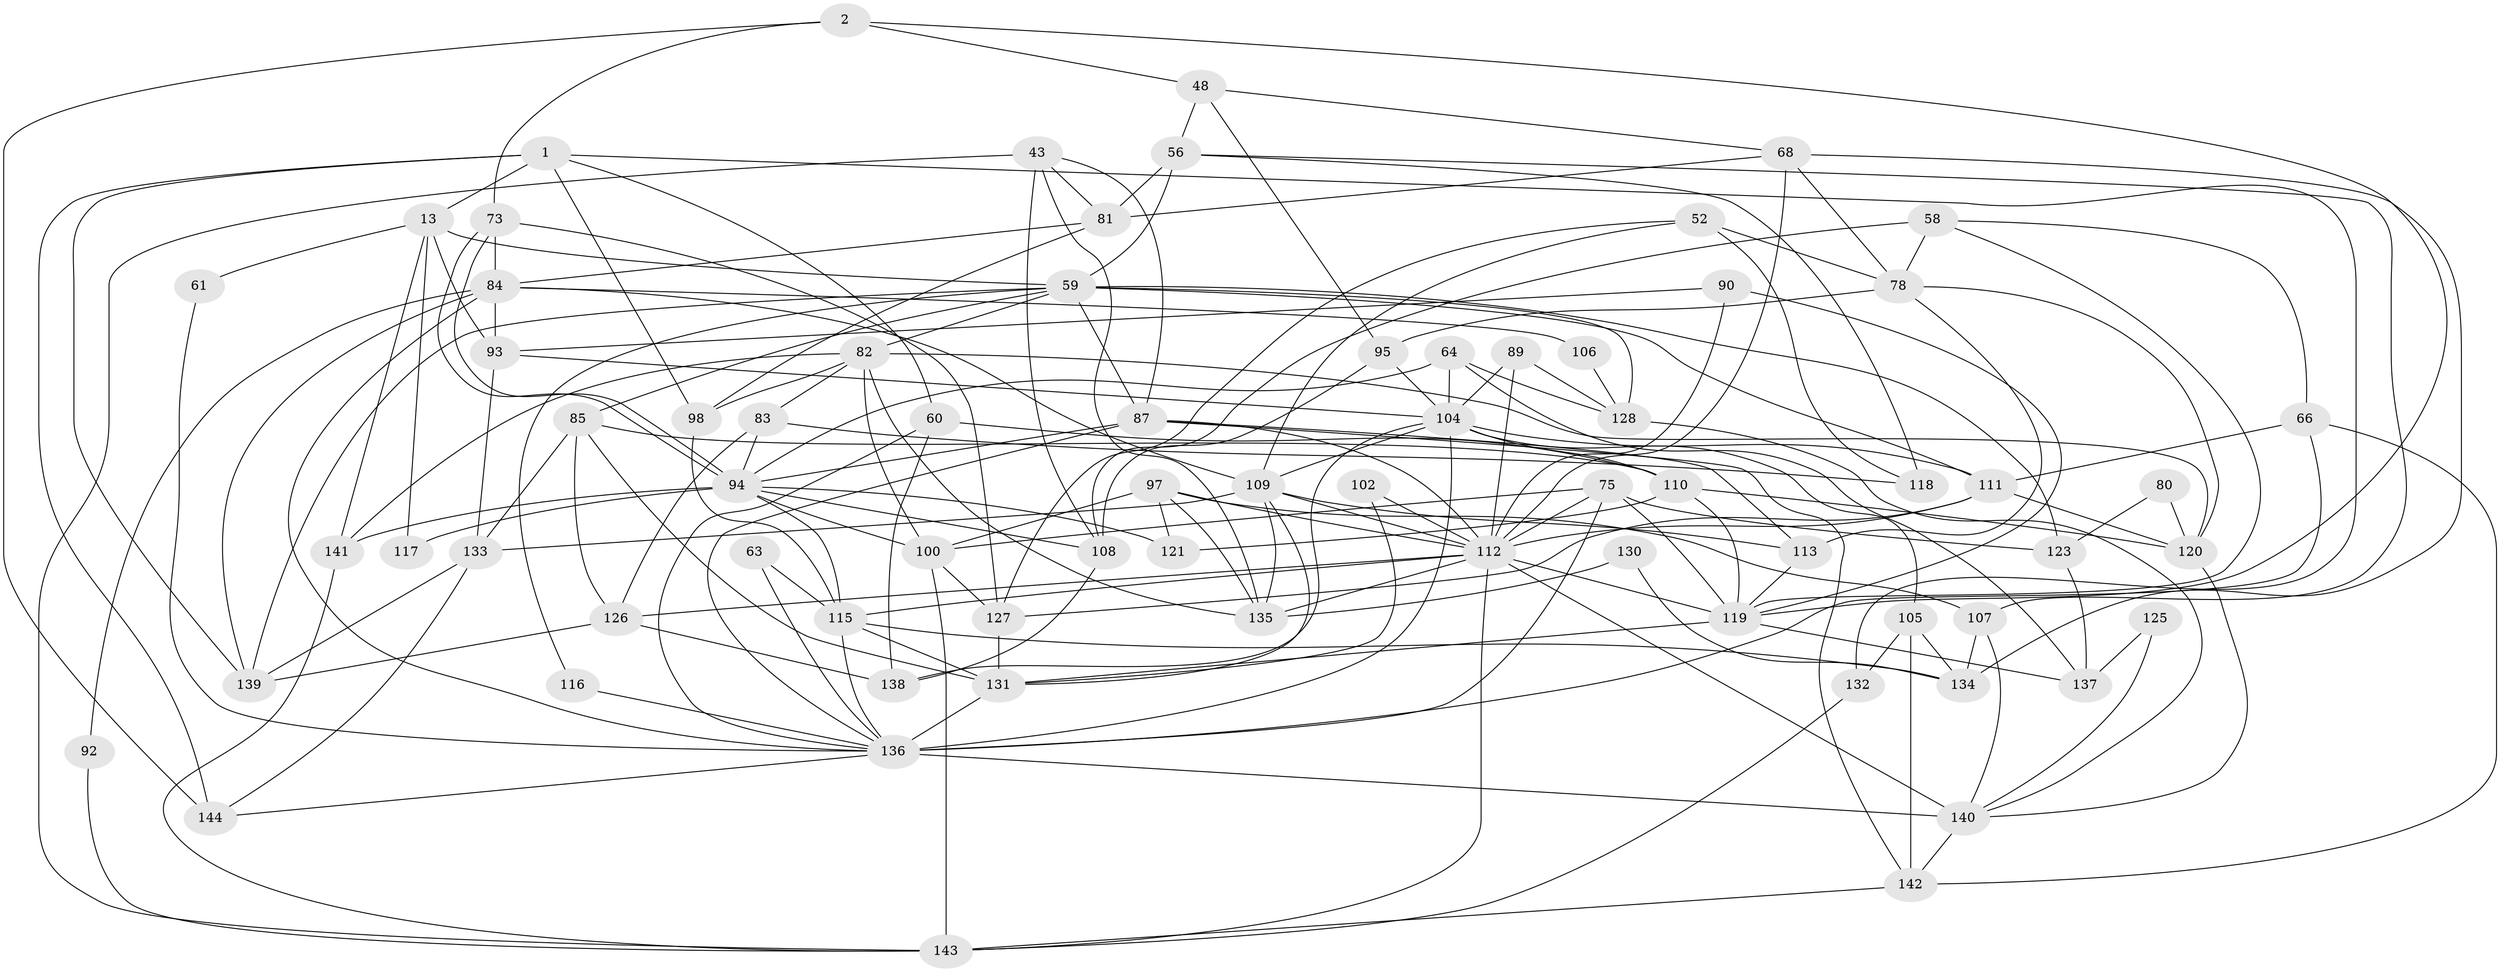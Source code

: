 // original degree distribution, {7: 0.04861111111111111, 4: 0.3819444444444444, 6: 0.08333333333333333, 3: 0.24305555555555555, 5: 0.125, 2: 0.1111111111111111, 8: 0.006944444444444444}
// Generated by graph-tools (version 1.1) at 2025/51/03/09/25 04:51:30]
// undirected, 72 vertices, 183 edges
graph export_dot {
graph [start="1"]
  node [color=gray90,style=filled];
  1;
  2;
  13;
  43;
  48;
  52 [super="+33"];
  56 [super="+42"];
  58;
  59 [super="+20+32"];
  60;
  61;
  63;
  64;
  66;
  68 [super="+31"];
  73;
  75 [super="+14"];
  78 [super="+9"];
  80;
  81 [super="+25"];
  82 [super="+45"];
  83;
  84 [super="+19+50"];
  85 [super="+55"];
  87 [super="+39+74"];
  89;
  90;
  92;
  93 [super="+10"];
  94 [super="+70+91"];
  95;
  97 [super="+71"];
  98 [super="+41"];
  100 [super="+37"];
  102;
  104 [super="+24+79+96"];
  105;
  106;
  107;
  108;
  109 [super="+65"];
  110 [super="+34"];
  111 [super="+62"];
  112 [super="+26+103"];
  113 [super="+17+77"];
  115 [super="+49+114"];
  116;
  117;
  118;
  119 [super="+21+47"];
  120 [super="+101"];
  121;
  123;
  125;
  126 [super="+28"];
  127 [super="+3"];
  128 [super="+35"];
  130;
  131 [super="+124"];
  132;
  133 [super="+36"];
  134 [super="+30"];
  135;
  136 [super="+40+88"];
  137;
  138;
  139;
  140 [super="+46+122"];
  141;
  142 [super="+51"];
  143 [super="+129+76"];
  144 [super="+99"];
  1 -- 60;
  1 -- 13;
  1 -- 98;
  1 -- 132;
  1 -- 139;
  1 -- 144 [weight=2];
  2 -- 48;
  2 -- 73;
  2 -- 144;
  2 -- 119;
  13 -- 93 [weight=2];
  13 -- 61;
  13 -- 117;
  13 -- 141;
  13 -- 59;
  43 -- 143 [weight=2];
  43 -- 108;
  43 -- 135;
  43 -- 81;
  43 -- 87;
  48 -- 95;
  48 -- 56;
  48 -- 68;
  52 -- 78;
  52 -- 118 [weight=2];
  52 -- 109;
  52 -- 127;
  56 -- 118 [weight=2];
  56 -- 81;
  56 -- 107;
  56 -- 59;
  58 -- 66;
  58 -- 108;
  58 -- 78;
  58 -- 119;
  59 -- 87 [weight=2];
  59 -- 116;
  59 -- 123;
  59 -- 82;
  59 -- 139;
  59 -- 85;
  59 -- 111 [weight=2];
  59 -- 128;
  60 -- 138;
  60 -- 110;
  60 -- 136;
  61 -- 136;
  63 -- 136;
  63 -- 115;
  64 -- 137;
  64 -- 128;
  64 -- 94;
  64 -- 104;
  66 -- 142;
  66 -- 136 [weight=2];
  66 -- 111;
  68 -- 78 [weight=2];
  68 -- 81;
  68 -- 112 [weight=2];
  68 -- 134;
  73 -- 94;
  73 -- 94;
  73 -- 127;
  73 -- 84;
  75 -- 123;
  75 -- 100;
  75 -- 119;
  75 -- 136;
  75 -- 112;
  78 -- 95;
  78 -- 113;
  78 -- 120;
  80 -- 123;
  80 -- 120;
  81 -- 84;
  81 -- 98;
  82 -- 120 [weight=2];
  82 -- 135 [weight=2];
  82 -- 98;
  82 -- 83;
  82 -- 141;
  82 -- 100;
  83 -- 94;
  83 -- 126;
  83 -- 118;
  84 -- 139;
  84 -- 106;
  84 -- 109;
  84 -- 93 [weight=2];
  84 -- 92;
  84 -- 136 [weight=2];
  85 -- 131;
  85 -- 110;
  85 -- 126;
  85 -- 133;
  87 -- 94;
  87 -- 136;
  87 -- 142;
  87 -- 112;
  87 -- 113;
  89 -- 128;
  89 -- 112;
  89 -- 104;
  90 -- 93;
  90 -- 119;
  90 -- 112;
  92 -- 143;
  93 -- 104;
  93 -- 133;
  94 -- 117;
  94 -- 100 [weight=2];
  94 -- 141;
  94 -- 115 [weight=2];
  94 -- 121;
  94 -- 108;
  95 -- 108;
  95 -- 104;
  97 -- 121;
  97 -- 100;
  97 -- 112;
  97 -- 107;
  97 -- 135;
  98 -- 115;
  100 -- 127;
  100 -- 143;
  102 -- 131;
  102 -- 112;
  104 -- 105;
  104 -- 136 [weight=2];
  104 -- 109 [weight=3];
  104 -- 138;
  104 -- 110;
  104 -- 111 [weight=2];
  105 -- 142;
  105 -- 132;
  105 -- 134;
  106 -- 128;
  107 -- 134;
  107 -- 140;
  108 -- 138;
  109 -- 133;
  109 -- 131;
  109 -- 135;
  109 -- 113;
  109 -- 112 [weight=2];
  110 -- 121;
  110 -- 120 [weight=2];
  110 -- 119 [weight=3];
  111 -- 120;
  111 -- 127;
  111 -- 112;
  112 -- 135;
  112 -- 115 [weight=3];
  112 -- 140 [weight=3];
  112 -- 143 [weight=2];
  112 -- 119;
  112 -- 126;
  113 -- 119;
  115 -- 131;
  115 -- 134;
  115 -- 136;
  116 -- 136;
  119 -- 131;
  119 -- 137;
  120 -- 140;
  123 -- 137;
  125 -- 137;
  125 -- 140;
  126 -- 139;
  126 -- 138;
  127 -- 131;
  128 -- 140 [weight=2];
  130 -- 135;
  130 -- 134;
  131 -- 136 [weight=2];
  132 -- 143;
  133 -- 144;
  133 -- 139;
  136 -- 144;
  136 -- 140 [weight=3];
  140 -- 142;
  141 -- 143;
  142 -- 143;
}
